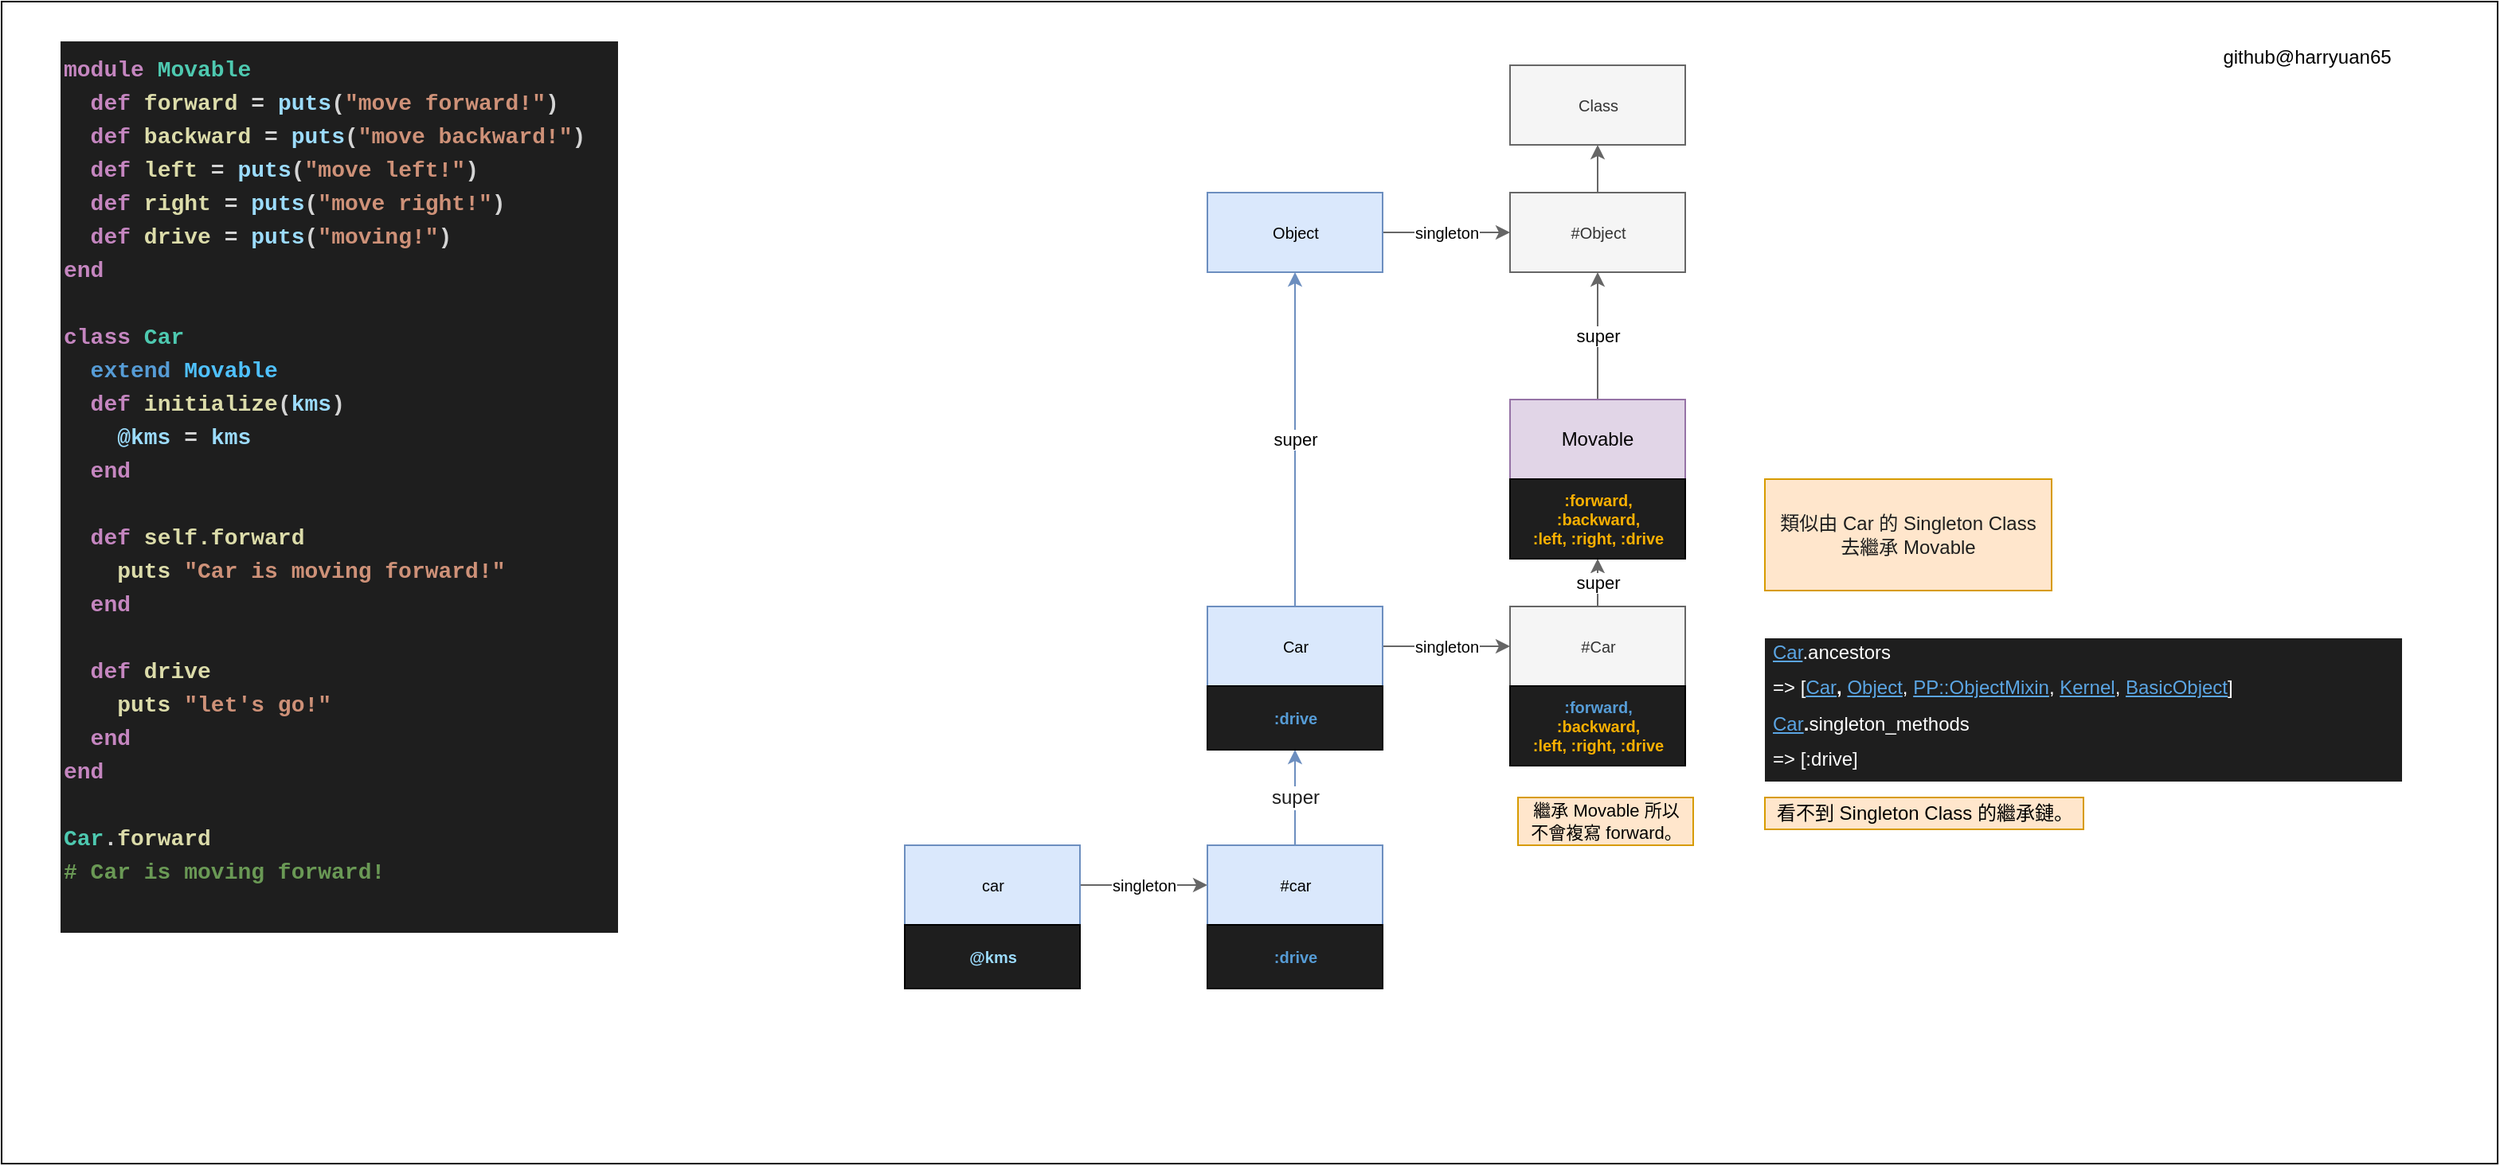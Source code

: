 <mxfile>
    <diagram id="1DmJG_v_HB7CN_tW5fvp" name="Page-1">
        <mxGraphModel dx="2704" dy="1223" grid="1" gridSize="10" guides="1" tooltips="1" connect="1" arrows="1" fold="1" page="1" pageScale="1" pageWidth="827" pageHeight="1169" background="#ffffff" math="0" shadow="0">
            <root>
                <mxCell id="0"/>
                <mxCell id="1" parent="0"/>
                <mxCell id="75" value="" style="rounded=0;whiteSpace=wrap;html=1;" vertex="1" parent="1">
                    <mxGeometry x="-827" width="1567" height="730" as="geometry"/>
                </mxCell>
                <mxCell id="22" value="singleton" style="edgeStyle=none;html=1;fontSize=10;fillColor=#f5f5f5;strokeColor=#666666;" parent="1" source="20" target="21" edge="1">
                    <mxGeometry relative="1" as="geometry">
                        <mxPoint as="offset"/>
                    </mxGeometry>
                </mxCell>
                <mxCell id="20" value="Object" style="html=1;fontSize=10;fillColor=#dae8fc;strokeColor=#6c8ebf;" parent="1" vertex="1">
                    <mxGeometry x="-70" y="120" width="110" height="50" as="geometry"/>
                </mxCell>
                <mxCell id="24" value="" style="edgeStyle=none;html=1;fontSize=10;fillColor=#f5f5f5;strokeColor=#666666;" parent="1" source="21" target="23" edge="1">
                    <mxGeometry relative="1" as="geometry"/>
                </mxCell>
                <mxCell id="21" value="&lt;span style=&quot;font-weight: normal&quot;&gt;#&lt;span&gt;Object&lt;/span&gt;&lt;/span&gt;" style="html=1;fontSize=10;fontStyle=1;fillColor=#f5f5f5;fontColor=#333333;strokeColor=#666666;" parent="1" vertex="1">
                    <mxGeometry x="120" y="120" width="110" height="50" as="geometry"/>
                </mxCell>
                <mxCell id="23" value="Class" style="html=1;fontSize=10;fillColor=#f5f5f5;fontColor=#333333;strokeColor=#666666;" parent="1" vertex="1">
                    <mxGeometry x="120" y="40" width="110" height="50" as="geometry"/>
                </mxCell>
                <mxCell id="29" value="klass" style="edgeStyle=none;html=1;fontSize=10;" parent="1" edge="1">
                    <mxGeometry relative="1" as="geometry">
                        <mxPoint x="560" y="245" as="sourcePoint"/>
                    </mxGeometry>
                </mxCell>
                <mxCell id="33" value="singleton" style="edgeStyle=none;html=1;fontSize=10;fillColor=#f5f5f5;strokeColor=#666666;" parent="1" source="30" target="31" edge="1">
                    <mxGeometry relative="1" as="geometry"/>
                </mxCell>
                <mxCell id="68" value="super" style="edgeStyle=none;html=1;entryX=0.5;entryY=1;entryDx=0;entryDy=0;fillColor=#dae8fc;strokeColor=#6c8ebf;" parent="1" source="30" target="20" edge="1">
                    <mxGeometry relative="1" as="geometry"/>
                </mxCell>
                <mxCell id="30" value="Car" style="html=1;fontSize=10;fillColor=#dae8fc;strokeColor=#6c8ebf;" parent="1" vertex="1">
                    <mxGeometry x="-70" y="380" width="110" height="50" as="geometry"/>
                </mxCell>
                <mxCell id="67" value="super" style="edgeStyle=none;html=1;fillColor=#f5f5f5;strokeColor=#666666;" parent="1" source="31" target="58" edge="1">
                    <mxGeometry relative="1" as="geometry"/>
                </mxCell>
                <mxCell id="31" value="&lt;span style=&quot;font-weight: normal&quot;&gt;#Car&lt;/span&gt;" style="html=1;fontSize=10;fontStyle=1;fillColor=#f5f5f5;fontColor=#333333;strokeColor=#666666;" parent="1" vertex="1">
                    <mxGeometry x="120" y="380" width="110" height="50" as="geometry"/>
                </mxCell>
                <mxCell id="40" value="singleton" style="edgeStyle=none;html=1;fontSize=10;fillColor=#f5f5f5;strokeColor=#666666;" parent="1" source="37" target="38" edge="1">
                    <mxGeometry relative="1" as="geometry"/>
                </mxCell>
                <mxCell id="37" value="car" style="html=1;fontSize=10;fillColor=#dae8fc;strokeColor=#6c8ebf;" parent="1" vertex="1">
                    <mxGeometry x="-260" y="530" width="110" height="50" as="geometry"/>
                </mxCell>
                <mxCell id="55" value="&lt;font color=&quot;#1e1e1e&quot;&gt;super&lt;/font&gt;" style="edgeStyle=none;html=1;fontSize=12;fontColor=#569CD6;fillColor=#dae8fc;strokeColor=#6c8ebf;" parent="1" source="38" target="54" edge="1">
                    <mxGeometry relative="1" as="geometry"/>
                </mxCell>
                <mxCell id="38" value="#car" style="html=1;fontSize=10;fillColor=#dae8fc;strokeColor=#6c8ebf;" parent="1" vertex="1">
                    <mxGeometry x="-70" y="530" width="110" height="50" as="geometry"/>
                </mxCell>
                <mxCell id="41" value="&lt;div style=&quot;font-family: &amp;#34;menlo&amp;#34; , &amp;#34;monaco&amp;#34; , &amp;#34;courier new&amp;#34; , monospace ; font-weight: bold ; font-size: 14px ; line-height: 21px&quot;&gt;&lt;div style=&quot;font-family: &amp;#34;menlo&amp;#34; , &amp;#34;monaco&amp;#34; , &amp;#34;courier new&amp;#34; , monospace ; line-height: 21px&quot;&gt;&lt;div style=&quot;color: rgb(212 , 212 , 212)&quot;&gt;&lt;span style=&quot;color: #c586c0&quot;&gt;module&lt;/span&gt; &lt;span style=&quot;color: #4ec9b0&quot;&gt;Movable&lt;/span&gt;&lt;/div&gt;&lt;div style=&quot;color: rgb(212 , 212 , 212)&quot;&gt;&lt;span style=&quot;color: #c586c0&quot;&gt;&amp;nbsp; def&lt;/span&gt; &lt;span style=&quot;color: #dcdcaa&quot;&gt;forward&lt;/span&gt; = &lt;span style=&quot;color: #9cdcfe&quot;&gt;puts&lt;/span&gt;(&lt;span style=&quot;color: #ce9178&quot;&gt;&quot;move forward!&quot;&lt;/span&gt;)&lt;/div&gt;&lt;div style=&quot;color: rgb(212 , 212 , 212)&quot;&gt;&lt;span style=&quot;color: #c586c0&quot;&gt;&amp;nbsp; def&lt;/span&gt; &lt;span style=&quot;color: #dcdcaa&quot;&gt;backward&lt;/span&gt; = &lt;span style=&quot;color: #9cdcfe&quot;&gt;puts&lt;/span&gt;(&lt;span style=&quot;color: #ce9178&quot;&gt;&quot;move backward!&quot;&lt;/span&gt;)&lt;/div&gt;&lt;div style=&quot;color: rgb(212 , 212 , 212)&quot;&gt;&lt;span style=&quot;color: #c586c0&quot;&gt;&amp;nbsp; def&lt;/span&gt; &lt;span style=&quot;color: #dcdcaa&quot;&gt;left&lt;/span&gt; = &lt;span style=&quot;color: #9cdcfe&quot;&gt;puts&lt;/span&gt;(&lt;span style=&quot;color: #ce9178&quot;&gt;&quot;move left!&quot;&lt;/span&gt;)&lt;/div&gt;&lt;div style=&quot;color: rgb(212 , 212 , 212)&quot;&gt;&lt;span style=&quot;color: #c586c0&quot;&gt;&amp;nbsp; def&lt;/span&gt; &lt;span style=&quot;color: #dcdcaa&quot;&gt;right&lt;/span&gt; = &lt;span style=&quot;color: #9cdcfe&quot;&gt;puts&lt;/span&gt;(&lt;span style=&quot;color: #ce9178&quot;&gt;&quot;move right!&quot;&lt;/span&gt;)&lt;/div&gt;&lt;div style=&quot;color: rgb(212 , 212 , 212)&quot;&gt;&lt;span style=&quot;color: rgb(197 , 134 , 192)&quot;&gt;&amp;nbsp; def&lt;/span&gt;&amp;nbsp;&lt;span style=&quot;color: rgb(220 , 220 , 170)&quot;&gt;drive&lt;/span&gt;&amp;nbsp;=&amp;nbsp;&lt;span style=&quot;color: rgb(156 , 220 , 254)&quot;&gt;puts&lt;/span&gt;(&lt;span style=&quot;color: rgb(206 , 145 , 120)&quot;&gt;&quot;moving!&quot;&lt;/span&gt;)&lt;br&gt;&lt;/div&gt;&lt;div style=&quot;color: rgb(212 , 212 , 212)&quot;&gt;&lt;span style=&quot;color: #c586c0&quot;&gt;end&lt;/span&gt;&lt;/div&gt;&lt;br&gt;&lt;div style=&quot;color: rgb(212 , 212 , 212)&quot;&gt;&lt;span style=&quot;color: #c586c0&quot;&gt;class&lt;/span&gt; &lt;span style=&quot;color: #4ec9b0&quot;&gt;Car&lt;/span&gt;&lt;/div&gt;&lt;div style=&quot;color: rgb(212 , 212 , 212)&quot;&gt;&lt;span style=&quot;color: #569cd6&quot;&gt;&amp;nbsp; extend&lt;/span&gt; &lt;span style=&quot;color: #4fc1ff&quot;&gt;Movable&lt;/span&gt;&lt;/div&gt;&lt;div style=&quot;color: rgb(212 , 212 , 212)&quot;&gt;&lt;span style=&quot;color: #c586c0&quot;&gt;&amp;nbsp; def&lt;/span&gt; &lt;span style=&quot;color: #dcdcaa&quot;&gt;initialize&lt;/span&gt;(&lt;span style=&quot;color: #9cdcfe&quot;&gt;kms&lt;/span&gt;)&lt;/div&gt;&lt;div style=&quot;color: rgb(212 , 212 , 212)&quot;&gt;&lt;span style=&quot;color: #9cdcfe&quot;&gt;&amp;nbsp; &amp;nbsp; @kms&lt;/span&gt; = &lt;span style=&quot;color: #9cdcfe&quot;&gt;kms&lt;/span&gt;&lt;/div&gt;&lt;div style=&quot;color: rgb(212 , 212 , 212)&quot;&gt;&lt;span style=&quot;color: #c586c0&quot;&gt;&amp;nbsp; end&lt;/span&gt;&lt;/div&gt;&lt;div style=&quot;color: rgb(212 , 212 , 212)&quot;&gt;&lt;span style=&quot;color: #c586c0&quot;&gt;&lt;br&gt;&lt;/span&gt;&lt;/div&gt;&lt;div&gt;&lt;span style=&quot;color: rgb(197 , 134 , 192)&quot;&gt;&amp;nbsp; def&lt;/span&gt;&lt;font color=&quot;#d4d4d4&quot;&gt;&amp;nbsp;&lt;/font&gt;&lt;font color=&quot;#dcdcaa&quot;&gt;self.forward&lt;/font&gt;&lt;/div&gt;&lt;div style=&quot;color: rgb(212 , 212 , 212)&quot;&gt;&lt;span style=&quot;color: rgb(220 , 220 , 170)&quot;&gt;&amp;nbsp; &amp;nbsp; puts&lt;/span&gt;&amp;nbsp;&lt;span style=&quot;color: rgb(206 , 145 , 120)&quot;&gt;&quot;Car is moving forward!&quot;&lt;/span&gt;&lt;/div&gt;&lt;div style=&quot;color: rgb(212 , 212 , 212)&quot;&gt;&lt;span style=&quot;color: rgb(197 , 134 , 192)&quot;&gt;&amp;nbsp; end&lt;/span&gt;&lt;/div&gt;&lt;div style=&quot;color: rgb(212 , 212 , 212)&quot;&gt;&lt;span style=&quot;color: rgb(197 , 134 , 192)&quot;&gt;&lt;br&gt;&lt;/span&gt;&lt;/div&gt;&lt;div style=&quot;color: rgb(212 , 212 , 212)&quot;&gt;&lt;span style=&quot;color: #c586c0&quot;&gt;&amp;nbsp; def&lt;/span&gt; &lt;span style=&quot;color: #dcdcaa&quot;&gt;drive&lt;/span&gt;&lt;/div&gt;&lt;div style=&quot;color: rgb(212 , 212 , 212)&quot;&gt;&lt;span style=&quot;color: #dcdcaa&quot;&gt;&amp;nbsp; &amp;nbsp; puts&lt;/span&gt; &lt;span style=&quot;color: #ce9178&quot;&gt;&quot;let's go!&quot;&lt;/span&gt;&lt;/div&gt;&lt;div style=&quot;color: rgb(212 , 212 , 212)&quot;&gt;&lt;span style=&quot;color: #c586c0&quot;&gt;&amp;nbsp; end&lt;/span&gt;&lt;/div&gt;&lt;div style=&quot;color: rgb(212 , 212 , 212)&quot;&gt;&lt;span style=&quot;color: #c586c0&quot;&gt;end&lt;/span&gt;&lt;/div&gt;&lt;br&gt;&lt;div style=&quot;color: rgb(212 , 212 , 212)&quot;&gt;&lt;span style=&quot;color: rgb(78 , 201 , 176)&quot;&gt;Car&lt;/span&gt;.&lt;span style=&quot;color: rgb(220 , 220 , 170)&quot;&gt;forward&lt;/span&gt;&lt;br&gt;&lt;/div&gt;&lt;div style=&quot;color: rgb(212 , 212 , 212)&quot;&gt;&lt;div style=&quot;font-family: &amp;#34;menlo&amp;#34; , &amp;#34;monaco&amp;#34; , &amp;#34;courier new&amp;#34; , monospace ; line-height: 21px&quot;&gt;&lt;span style=&quot;color: #6a9955&quot;&gt;# Car is moving forward!&lt;/span&gt;&lt;/div&gt;&lt;/div&gt;&lt;br&gt;&lt;/div&gt;&lt;/div&gt;" style="text;html=1;align=left;verticalAlign=middle;resizable=0;points=[];autosize=1;strokeColor=none;fillColor=#1E1E1E;spacing=2;labelBackgroundColor=#1e1e1e;" parent="1" vertex="1">
                    <mxGeometry x="-790" y="25" width="350" height="560" as="geometry"/>
                </mxCell>
                <mxCell id="46" value="&lt;font color=&quot;#9cdcfe&quot;&gt;@kms&lt;/font&gt;" style="html=1;fontSize=10;fillColor=#1E1E1E;fontStyle=1" parent="1" vertex="1">
                    <mxGeometry x="-260" y="580" width="110" height="40" as="geometry"/>
                </mxCell>
                <mxCell id="50" value="&lt;font color=&quot;#569cd6&quot;&gt;:drive&lt;/font&gt;" style="html=1;fontSize=10;fillColor=#1E1E1E;fontStyle=1" parent="1" vertex="1">
                    <mxGeometry x="-70" y="580" width="110" height="40" as="geometry"/>
                </mxCell>
                <mxCell id="54" value="&lt;font color=&quot;#569cd6&quot;&gt;:drive&lt;/font&gt;" style="html=1;fontSize=10;fillColor=#1E1E1E;fontStyle=1" parent="1" vertex="1">
                    <mxGeometry x="-70" y="430" width="110" height="40" as="geometry"/>
                </mxCell>
                <mxCell id="66" value="super" style="edgeStyle=none;html=1;fillColor=#f5f5f5;strokeColor=#666666;" parent="1" source="56" target="21" edge="1">
                    <mxGeometry relative="1" as="geometry"/>
                </mxCell>
                <mxCell id="56" value="Movable" style="whiteSpace=wrap;html=1;fillColor=#e1d5e7;strokeColor=#9673a6;" parent="1" vertex="1">
                    <mxGeometry x="120" y="250" width="110" height="50" as="geometry"/>
                </mxCell>
                <mxCell id="58" value="&lt;font color=&quot;#fab002&quot;&gt;:forward, &lt;br&gt;:backward, &lt;br&gt;:left, :right, :drive&lt;/font&gt;" style="html=1;fontSize=10;fillColor=#1E1E1E;fontStyle=1" parent="1" vertex="1">
                    <mxGeometry x="120" y="300" width="110" height="50" as="geometry"/>
                </mxCell>
                <mxCell id="64" value="&lt;p style=&quot;line-height: 1&quot;&gt;&lt;/p&gt;&lt;h1 style=&quot;font-size: 12px&quot;&gt;&lt;u style=&quot;color: rgb(91 , 165 , 227) ; font-weight: normal&quot;&gt;Car&lt;/u&gt;&lt;span style=&quot;font-weight: normal ; font-size: 12px&quot;&gt;.ancestors&lt;/span&gt;&lt;/h1&gt;&lt;h1 style=&quot;font-size: 12px&quot;&gt;&lt;span style=&quot;font-size: 12px ; font-weight: normal&quot;&gt;=&amp;gt; [&lt;font color=&quot;#5ba5e3&quot;&gt;&lt;u&gt;Car&lt;/u&gt;&lt;/font&gt;&lt;/span&gt;,&lt;font color=&quot;#5ba5e3&quot; style=&quot;font-weight: normal&quot;&gt;&amp;nbsp;&lt;u&gt;Object&lt;/u&gt;&lt;/font&gt;&lt;span style=&quot;font-weight: normal&quot;&gt;,&lt;/span&gt;&lt;font color=&quot;#5ba5e3&quot; style=&quot;font-weight: normal&quot;&gt;&amp;nbsp;&lt;u&gt;PP::ObjectMixin&lt;/u&gt;&lt;/font&gt;&lt;span style=&quot;font-weight: normal&quot;&gt;,&amp;nbsp;&lt;/span&gt;&lt;font color=&quot;#5ba5e3&quot; style=&quot;font-weight: normal&quot;&gt;&lt;u&gt;Kernel&lt;/u&gt;&lt;/font&gt;&lt;span style=&quot;font-weight: normal&quot;&gt;,&amp;nbsp;&lt;/span&gt;&lt;font color=&quot;#5ba5e3&quot; style=&quot;font-weight: normal&quot;&gt;&lt;u&gt;BasicObject&lt;/u&gt;&lt;/font&gt;&lt;span style=&quot;font-weight: normal&quot;&gt;]&lt;/span&gt;&lt;/h1&gt;&lt;h1 style=&quot;font-size: 12px&quot;&gt;&lt;u style=&quot;color: rgb(91 , 165 , 227) ; font-weight: normal&quot;&gt;Car&lt;/u&gt;.&lt;span style=&quot;font-weight: normal&quot;&gt;singleton_methods&lt;/span&gt;&lt;/h1&gt;&lt;div&gt;&lt;span style=&quot;font-weight: normal&quot;&gt;=&amp;gt; [:drive]&lt;/span&gt;&lt;/div&gt;&lt;p&gt;&lt;/p&gt;" style="text;html=1;strokeColor=none;fillColor=#1E1E1E;spacing=5;spacingTop=-20;whiteSpace=wrap;overflow=hidden;rounded=0;labelBackgroundColor=none;fontColor=#FFFFFF;fontStyle=0;fontSize=12;" parent="1" vertex="1">
                    <mxGeometry x="280" y="400" width="400" height="90" as="geometry"/>
                </mxCell>
                <mxCell id="69" value="&lt;font color=&quot;#569cd6&quot;&gt;:forward,&lt;/font&gt;&lt;br style=&quot;color: rgb(250 , 176 , 2)&quot;&gt;&lt;span style=&quot;color: rgb(250 , 176 , 2)&quot;&gt;:backward,&lt;/span&gt;&lt;br style=&quot;color: rgb(250 , 176 , 2)&quot;&gt;&lt;span style=&quot;color: rgb(250 , 176 , 2)&quot;&gt;:left, :right, :drive&lt;/span&gt;&lt;font color=&quot;#569cd6&quot;&gt;&lt;br&gt;&lt;/font&gt;" style="html=1;fontSize=10;fillColor=#1E1E1E;fontStyle=1" parent="1" vertex="1">
                    <mxGeometry x="120" y="430" width="110" height="50" as="geometry"/>
                </mxCell>
                <mxCell id="70" value="&lt;span style=&quot;color: rgb(30, 30, 30); font-size: 12px; text-align: left;&quot;&gt;類似由 Car 的 Singleton Class&lt;/span&gt;&lt;br style=&quot;color: rgb(30, 30, 30); font-size: 12px; text-align: left;&quot;&gt;&lt;span style=&quot;color: rgb(30, 30, 30); font-size: 12px; text-align: left;&quot;&gt;去繼承 Movable&lt;/span&gt;" style="whiteSpace=wrap;html=1;fillColor=#ffe6cc;strokeColor=#d79b00;fontSize=12;" parent="1" vertex="1">
                    <mxGeometry x="280" y="300" width="180" height="70" as="geometry"/>
                </mxCell>
                <mxCell id="71" value="看不到 Singleton Class 的繼承鏈。" style="text;html=1;align=center;verticalAlign=middle;resizable=0;points=[];autosize=1;strokeColor=#d79b00;fillColor=#ffe6cc;fontSize=12;" parent="1" vertex="1">
                    <mxGeometry x="280" y="500" width="200" height="20" as="geometry"/>
                </mxCell>
                <mxCell id="72" value="繼承 Movable 所以&lt;br style=&quot;font-size: 11px;&quot;&gt;不會複寫 forward。" style="text;html=1;align=center;verticalAlign=middle;resizable=0;points=[];autosize=1;strokeColor=#d79b00;fillColor=#ffe6cc;fontSize=11;" parent="1" vertex="1">
                    <mxGeometry x="125" y="500" width="110" height="30" as="geometry"/>
                </mxCell>
                <mxCell id="73" value="&lt;span style=&quot;color: rgba(0 , 0 , 0 , 0) ; font-family: monospace ; font-size: 0px&quot;&gt;%3CmxGraphModel%3E%3Croot%3E%3CmxCell%20id%3D%220%22%2F%3E%3CmxCell%20id%3D%221%22%20parent%3D%220%22%2F%3E%3CmxCell%20id%3D%222%22%20value%3D%22github%40harryuan65%22%20style%3D%22text%3Bhtml%3D1%3Balign%3Dcenter%3BverticalAlign%3Dmiddle%3Bresizable%3D0%3Bpoints%3D%5B%5D%3Bautosize%3D1%3BstrokeColor%3Dnone%3BfillColor%3Dnone%3B%22%20vertex%3D%221%22%20parent%3D%221%22%3E%3CmxGeometry%20x%3D%22960%22%20y%3D%2210%22%20width%3D%22120%22%20height%3D%2220%22%20as%3D%22geometry%22%2F%3E%3C%2FmxCell%3E%3C%2Froot%3E%3C%2FmxGraphModel%3E&lt;/span&gt;" style="text;html=1;align=center;verticalAlign=middle;resizable=0;points=[];autosize=1;strokeColor=none;fillColor=none;" vertex="1" parent="1">
                    <mxGeometry x="-130" y="20" width="20" height="20" as="geometry"/>
                </mxCell>
                <mxCell id="74" value="github@harryuan65" style="text;html=1;align=center;verticalAlign=middle;resizable=0;points=[];autosize=1;strokeColor=none;fillColor=none;" vertex="1" parent="1">
                    <mxGeometry x="560" y="25" width="120" height="20" as="geometry"/>
                </mxCell>
            </root>
        </mxGraphModel>
    </diagram>
</mxfile>